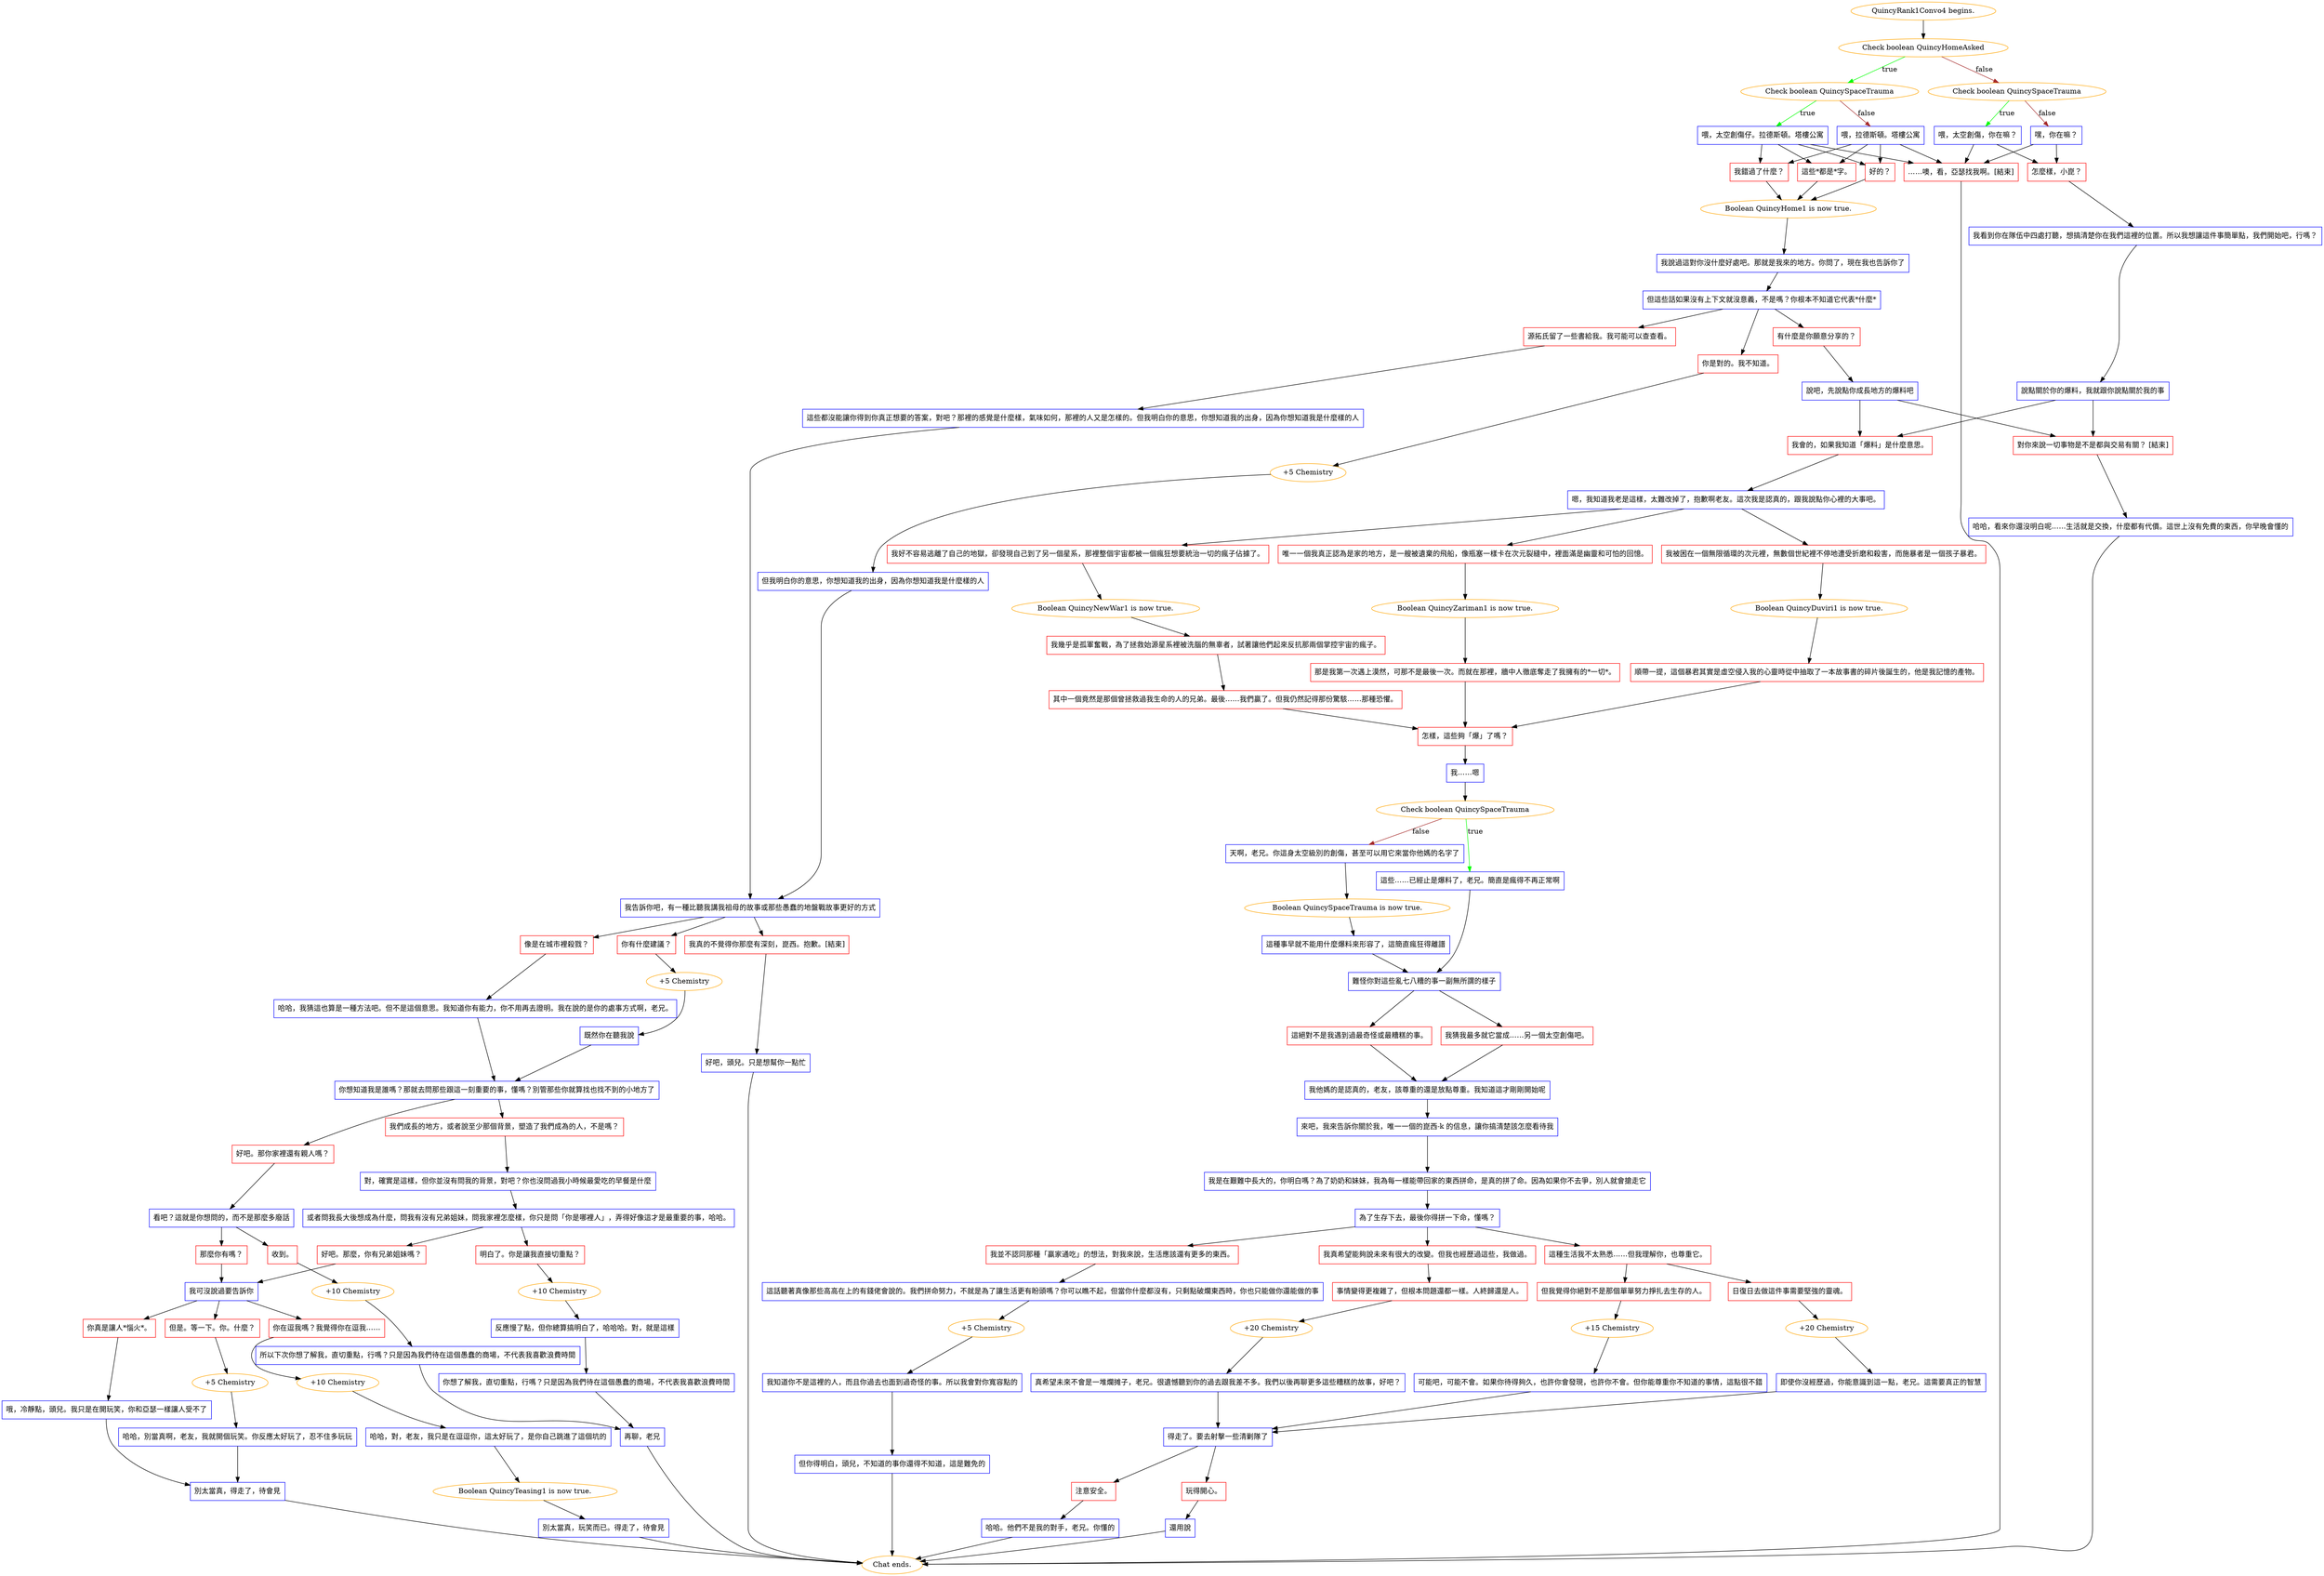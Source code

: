 digraph {
	"QuincyRank1Convo4 begins." [color=orange];
		"QuincyRank1Convo4 begins." -> j1294161024;
	j1294161024 [label="Check boolean QuincyHomeAsked",color=orange];
		j1294161024 -> j1942188630 [label=true,color=green];
		j1294161024 -> j2847950243 [label=false,color=brown];
	j1942188630 [label="Check boolean QuincySpaceTrauma",color=orange];
		j1942188630 -> j2438577591 [label=true,color=green];
		j1942188630 -> j774458369 [label=false,color=brown];
	j2847950243 [label="Check boolean QuincySpaceTrauma",color=orange];
		j2847950243 -> j373252613 [label=true,color=green];
		j2847950243 -> j3435946304 [label=false,color=brown];
	j2438577591 [label="喂，太空創傷仔。拉德斯頓。塔樓公寓",shape=box,color=blue];
		j2438577591 -> j1201267462;
		j2438577591 -> j780680771;
		j2438577591 -> j2890462547;
		j2438577591 -> j2442439071;
	j774458369 [label="喂，拉德斯頓。塔樓公寓",shape=box,color=blue];
		j774458369 -> j1201267462;
		j774458369 -> j780680771;
		j774458369 -> j2890462547;
		j774458369 -> j2442439071;
	j373252613 [label="喂，太空創傷，你在嘛？",shape=box,color=blue];
		j373252613 -> j59562279;
		j373252613 -> j2442439071;
	j3435946304 [label="嘿，你在嘛？",shape=box,color=blue];
		j3435946304 -> j59562279;
		j3435946304 -> j2442439071;
	j1201267462 [label="好的？",shape=box,color=red];
		j1201267462 -> j3452886193;
	j780680771 [label="這些*都是*字。",shape=box,color=red];
		j780680771 -> j3452886193;
	j2890462547 [label="我錯過了什麼？",shape=box,color=red];
		j2890462547 -> j3452886193;
	j2442439071 [label="……噢，看，亞瑟找我啊。[結束]",shape=box,color=red];
		j2442439071 -> "Chat ends.";
	j59562279 [label="怎麼樣，小崑？",shape=box,color=red];
		j59562279 -> j2695565842;
	j3452886193 [label="Boolean QuincyHome1 is now true.",color=orange];
		j3452886193 -> j3176648290;
	"Chat ends." [color=orange];
	j2695565842 [label="我看到你在隊伍中四處打聽，想搞清楚你在我們這裡的位置。所以我想讓這件事簡單點，我們開始吧，行嗎？",shape=box,color=blue];
		j2695565842 -> j2735494830;
	j3176648290 [label="我說過這對你沒什麼好處吧。那就是我來的地方。你問了，現在我也告訴你了",shape=box,color=blue];
		j3176648290 -> j2766635269;
	j2735494830 [label="說點關於你的爆料，我就跟你說點關於我的事",shape=box,color=blue];
		j2735494830 -> j543245255;
		j2735494830 -> j2928627272;
	j2766635269 [label="但這些話如果沒有上下文就沒意義，不是嗎？你根本不知道它代表*什麼*",shape=box,color=blue];
		j2766635269 -> j2973366406;
		j2766635269 -> j1514909970;
		j2766635269 -> j2420381590;
	j543245255 [label="我會的，如果我知道「爆料」是什麼意思。",shape=box,color=red];
		j543245255 -> j3988855338;
	j2928627272 [label="對你來說一切事物是不是都與交易有關？ [結束]",shape=box,color=red];
		j2928627272 -> j2248942351;
	j2973366406 [label="源拓氏留了一些書給我。我可能可以查查看。",shape=box,color=red];
		j2973366406 -> j2093450575;
	j1514909970 [label="你是對的。我不知道。",shape=box,color=red];
		j1514909970 -> j440113321;
	j2420381590 [label="有什麼是你願意分享的？",shape=box,color=red];
		j2420381590 -> j105407358;
	j3988855338 [label="嗯，我知道我老是這樣，太難改掉了，抱歉啊老友。這次我是認真的，跟我說點你心裡的大事吧。",shape=box,color=blue];
		j3988855338 -> j2751196998;
		j3988855338 -> j1786533058;
		j3988855338 -> j3494236952;
	j2248942351 [label="哈哈，看來你還沒明白呢……生活就是交換，什麼都有代價。這世上沒有免費的東西，你早晚會懂的",shape=box,color=blue];
		j2248942351 -> "Chat ends.";
	j2093450575 [label="這些都沒能讓你得到你真正想要的答案，對吧？那裡的感覺是什麼樣，氣味如何，那裡的人又是怎樣的。但我明白你的意思，你想知道我的出身，因為你想知道我是什麼樣的人",shape=box,color=blue];
		j2093450575 -> j4075736302;
	j440113321 [label="+5 Chemistry",color=orange];
		j440113321 -> j1288195887;
	j105407358 [label="說吧，先說點你成長地方的爆料吧",shape=box,color=blue];
		j105407358 -> j543245255;
		j105407358 -> j2928627272;
	j2751196998 [label="我好不容易逃離了自己的地獄，卻發現自己到了另一個星系，那裡整個宇宙都被一個瘋狂想要統治一切的瘋子佔據了。",shape=box,color=red];
		j2751196998 -> j2817544417;
	j1786533058 [label="唯一一個我真正認為是家的地方，是一艘被遺棄的飛船，像瓶塞一樣卡在次元裂縫中，裡面滿是幽靈和可怕的回憶。",shape=box,color=red];
		j1786533058 -> j301897741;
	j3494236952 [label="我被困在一個無限循環的次元裡，無數個世紀裡不停地遭受折磨和殺害，而施暴者是一個孩子暴君。",shape=box,color=red];
		j3494236952 -> j2181488123;
	j4075736302 [label="我告訴你吧，有一種比聽我講我祖母的故事或那些愚蠢的地盤戰故事更好的方式",shape=box,color=blue];
		j4075736302 -> j4087283367;
		j4075736302 -> j405118035;
		j4075736302 -> j434613491;
	j1288195887 [label="但我明白你的意思，你想知道我的出身，因為你想知道我是什麼樣的人",shape=box,color=blue];
		j1288195887 -> j4075736302;
	j2817544417 [label="Boolean QuincyNewWar1 is now true.",color=orange];
		j2817544417 -> j417772344;
	j301897741 [label="Boolean QuincyZariman1 is now true.",color=orange];
		j301897741 -> j1364746026;
	j2181488123 [label="Boolean QuincyDuviri1 is now true.",color=orange];
		j2181488123 -> j2788543367;
	j4087283367 [label="像是在城市裡殺戮？",shape=box,color=red];
		j4087283367 -> j3011546234;
	j405118035 [label="你有什麼建議？",shape=box,color=red];
		j405118035 -> j2257611349;
	j434613491 [label="我真的不覺得你那麼有深刻，崑西。抱歉。[結束]",shape=box,color=red];
		j434613491 -> j3666959218;
	j417772344 [label="我幾乎是孤軍奮戰，為了拯救始源星系裡被洗腦的無辜者，試著讓他們起來反抗那兩個掌控宇宙的瘋子。",shape=box,color=red];
		j417772344 -> j1557491348;
	j1364746026 [label="那是我第一次遇上漠然，可那不是最後一次。而就在那裡，牆中人徹底奪走了我擁有的*一切*。",shape=box,color=red];
		j1364746026 -> j2792355820;
	j2788543367 [label="順帶一提，這個暴君其實是虛空侵入我的心靈時從中抽取了一本故事書的碎片後誕生的，他是我記憶的產物。",shape=box,color=red];
		j2788543367 -> j2792355820;
	j3011546234 [label="哈哈，我猜這也算是一種方法吧。但不是這個意思。我知道你有能力，你不用再去證明。我在說的是你的處事方式啊，老兄。",shape=box,color=blue];
		j3011546234 -> j2559113846;
	j2257611349 [label="+5 Chemistry",color=orange];
		j2257611349 -> j276884677;
	j3666959218 [label="好吧，頭兒。只是想幫你一點忙",shape=box,color=blue];
		j3666959218 -> "Chat ends.";
	j1557491348 [label="其中一個竟然是那個曾拯救過我生命的人的兄弟。最後……我們贏了。但我仍然記得那份驚駭……那種恐懼。",shape=box,color=red];
		j1557491348 -> j2792355820;
	j2792355820 [label="怎樣，這些夠「爆」了嗎？",shape=box,color=red];
		j2792355820 -> j2147911101;
	j2559113846 [label="你想知道我是誰嗎？那就去問那些跟這一刻重要的事，懂嗎？別管那些你就算找也找不到的小地方了",shape=box,color=blue];
		j2559113846 -> j308299323;
		j2559113846 -> j2460441300;
	j276884677 [label="既然你在聽我說",shape=box,color=blue];
		j276884677 -> j2559113846;
	j2147911101 [label="我……嗯",shape=box,color=blue];
		j2147911101 -> j2685777777;
	j308299323 [label="我們成長的地方，或者說至少那個背景，塑造了我們成為的人，不是嗎？",shape=box,color=red];
		j308299323 -> j1506918972;
	j2460441300 [label="好吧。那你家裡還有親人嗎？",shape=box,color=red];
		j2460441300 -> j3059628100;
	j2685777777 [label="Check boolean QuincySpaceTrauma",color=orange];
		j2685777777 -> j3432063636 [label=true,color=green];
		j2685777777 -> j1054119217 [label=false,color=brown];
	j1506918972 [label="對，確實是這樣，但你並沒有問我的背景，對吧？你也沒問過我小時候最愛吃的早餐是什麼",shape=box,color=blue];
		j1506918972 -> j726586845;
	j3059628100 [label="看吧？這就是你想問的，而不是那麼多廢話",shape=box,color=blue];
		j3059628100 -> j1650633974;
		j3059628100 -> j2044845503;
	j3432063636 [label="這些……已經止是爆料了，老兄。簡直是瘋得不再正常啊",shape=box,color=blue];
		j3432063636 -> j213910525;
	j1054119217 [label="天啊，老兄。你這身太空級別的創傷，甚至可以用它來當你他媽的名字了",shape=box,color=blue];
		j1054119217 -> j1857292693;
	j726586845 [label="或者問我長大後想成為什麼，問我有沒有兄弟姐妹，問我家裡怎麼樣，你只是問「你是哪裡人」，弄得好像這才是最重要的事，哈哈。",shape=box,color=blue];
		j726586845 -> j4231913111;
		j726586845 -> j1186000958;
	j1650633974 [label="那麼你有嗎？",shape=box,color=red];
		j1650633974 -> j686374561;
	j2044845503 [label="收到。",shape=box,color=red];
		j2044845503 -> j2913977832;
	j213910525 [label="難怪你對這些亂七八糟的事一副無所謂的樣子",shape=box,color=blue];
		j213910525 -> j2647960826;
		j213910525 -> j1021249795;
	j1857292693 [label="Boolean QuincySpaceTrauma is now true.",color=orange];
		j1857292693 -> j348016526;
	j4231913111 [label="明白了。你是讓我直接切重點？",shape=box,color=red];
		j4231913111 -> j1915898306;
	j1186000958 [label="好吧。那麼，你有兄弟姐妹嗎？",shape=box,color=red];
		j1186000958 -> j686374561;
	j686374561 [label="我可沒說過要告訴你",shape=box,color=blue];
		j686374561 -> j1569361805;
		j686374561 -> j2167421983;
		j686374561 -> j4038956537;
	j2913977832 [label="+10 Chemistry",color=orange];
		j2913977832 -> j574455561;
	j2647960826 [label="這絕對不是我遇到過最奇怪或最糟糕的事。",shape=box,color=red];
		j2647960826 -> j2561030426;
	j1021249795 [label="我猜我最多就它當成……另一個太空創傷吧。",shape=box,color=red];
		j1021249795 -> j2561030426;
	j348016526 [label="這種事早就不能用什麼爆料來形容了，這簡直瘋狂得離譜",shape=box,color=blue];
		j348016526 -> j213910525;
	j1915898306 [label="+10 Chemistry",color=orange];
		j1915898306 -> j2181900777;
	j1569361805 [label="但是。等一下。你。什麼？",shape=box,color=red];
		j1569361805 -> j4083933773;
	j2167421983 [label="你在逗我嗎？我覺得你在逗我……",shape=box,color=red];
		j2167421983 -> j3046172876;
	j4038956537 [label="你真是讓人*惱火*。",shape=box,color=red];
		j4038956537 -> j1714930968;
	j574455561 [label="所以下次你想了解我，直切重點，行嗎？只是因為我們待在這個愚蠢的商場，不代表我喜歡浪費時間",shape=box,color=blue];
		j574455561 -> j2241887676;
	j2561030426 [label="我他媽的是認真的，老友，該尊重的還是放點尊重。我知道這才剛剛開始呢",shape=box,color=blue];
		j2561030426 -> j3863137370;
	j2181900777 [label="反應慢了點，但你總算搞明白了，哈哈哈。對，就是這樣",shape=box,color=blue];
		j2181900777 -> j3078132856;
	j4083933773 [label="+5 Chemistry",color=orange];
		j4083933773 -> j3221317720;
	j3046172876 [label="+10 Chemistry",color=orange];
		j3046172876 -> j470421811;
	j1714930968 [label="哦，冷靜點，頭兒。我只是在開玩笑，你和亞瑟一樣讓人受不了",shape=box,color=blue];
		j1714930968 -> j3036904863;
	j2241887676 [label="再聊，老兄",shape=box,color=blue];
		j2241887676 -> "Chat ends.";
	j3863137370 [label="來吧，我來告訴你關於我，唯一一個的崑西-k 的信息，讓你搞清楚該怎麼看待我",shape=box,color=blue];
		j3863137370 -> j1766321216;
	j3078132856 [label="你想了解我，直切重點，行嗎？只是因為我們待在這個愚蠢的商場，不代表我喜歡浪費時間",shape=box,color=blue];
		j3078132856 -> j2241887676;
	j3221317720 [label="哈哈，別當真啊，老友，我就開個玩笑。你反應太好玩了，忍不住多玩玩",shape=box,color=blue];
		j3221317720 -> j3036904863;
	j470421811 [label="哈哈，對，老友，我只是在逗逗你，這太好玩了，是你自己跳進了這個坑的",shape=box,color=blue];
		j470421811 -> j1590025027;
	j3036904863 [label="別太當真，得走了，待會見",shape=box,color=blue];
		j3036904863 -> "Chat ends.";
	j1766321216 [label="我是在艱難中長大的，你明白嗎？為了奶奶和妹妹，我為每一樣能帶回家的東西拼命，是真的拼了命。因為如果你不去爭，別人就會搶走它",shape=box,color=blue];
		j1766321216 -> j154086942;
	j1590025027 [label="Boolean QuincyTeasing1 is now true.",color=orange];
		j1590025027 -> j1844966532;
	j154086942 [label="為了生存下去，最後你得拼一下命，懂嗎？",shape=box,color=blue];
		j154086942 -> j3399490392;
		j154086942 -> j587391957;
		j154086942 -> j490647260;
	j1844966532 [label="別太當真，玩笑而已。得走了，待會見",shape=box,color=blue];
		j1844966532 -> "Chat ends.";
	j3399490392 [label="我真希望能夠說未來有很大的改變。但我也經歷過這些，我做過。",shape=box,color=red];
		j3399490392 -> j2142631754;
	j587391957 [label="這種生活我不太熟悉……但我理解你，也尊重它。",shape=box,color=red];
		j587391957 -> j3725549484;
		j587391957 -> j2126935507;
	j490647260 [label="我並不認同那種「贏家通吃」的想法，對我來說，生活應該還有更多的東西。",shape=box,color=red];
		j490647260 -> j3569406464;
	j2142631754 [label="事情變得更複雜了，但根本問題還都一樣。人終歸還是人。",shape=box,color=red];
		j2142631754 -> j432622460;
	j3725549484 [label="但我覺得你絕對不是那個單單努力掙扎去生存的人。",shape=box,color=red];
		j3725549484 -> j2822443814;
	j2126935507 [label="日復日去做這件事需要堅強的靈魂。",shape=box,color=red];
		j2126935507 -> j3705308486;
	j3569406464 [label="這話聽著真像那些高高在上的有錢佬會說的。我們拼命努力，不就是為了讓生活更有盼頭嗎？你可以瞧不起，但當你什麼都沒有，只剩點破爛東西時，你也只能做你還能做的事",shape=box,color=blue];
		j3569406464 -> j2469390280;
	j432622460 [label="+20 Chemistry",color=orange];
		j432622460 -> j6355506;
	j2822443814 [label="+15 Chemistry",color=orange];
		j2822443814 -> j654108763;
	j3705308486 [label="+20 Chemistry",color=orange];
		j3705308486 -> j1683510310;
	j2469390280 [label="+5 Chemistry",color=orange];
		j2469390280 -> j2536897877;
	j6355506 [label="真希望未來不會是一堆爛摊子，老兄。很遺憾聽到你的過去跟我差不多。我們以後再聊更多這些糟糕的故事，好吧？",shape=box,color=blue];
		j6355506 -> j3498246567;
	j654108763 [label="可能吧，可能不會。如果你待得夠久，也許你會發現，也許你不會。但你能尊重你不知道的事情，這點很不錯",shape=box,color=blue];
		j654108763 -> j3498246567;
	j1683510310 [label="即使你沒經歷過，你能意識到這一點，老兄。這需要真正的智慧",shape=box,color=blue];
		j1683510310 -> j3498246567;
	j2536897877 [label="我知道你不是這裡的人，而且你過去也面到過奇怪的事。所以我會對你寬容點的",shape=box,color=blue];
		j2536897877 -> j812080904;
	j3498246567 [label="得走了。要去射擊一些清剿隊了",shape=box,color=blue];
		j3498246567 -> j39993361;
		j3498246567 -> j3564229631;
	j812080904 [label="但你得明白，頭兒，不知道的事你還得不知道，這是難免的",shape=box,color=blue];
		j812080904 -> "Chat ends.";
	j39993361 [label="玩得開心。",shape=box,color=red];
		j39993361 -> j1921124931;
	j3564229631 [label="注意安全。",shape=box,color=red];
		j3564229631 -> j4035763662;
	j1921124931 [label="還用說",shape=box,color=blue];
		j1921124931 -> "Chat ends.";
	j4035763662 [label="哈哈。他們不是我的對手，老兄。你懂的",shape=box,color=blue];
		j4035763662 -> "Chat ends.";
}